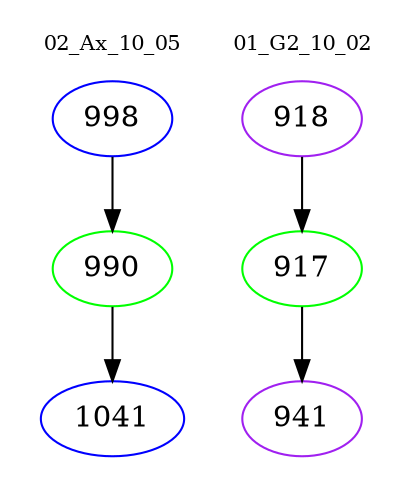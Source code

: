 digraph{
subgraph cluster_0 {
color = white
label = "02_Ax_10_05";
fontsize=10;
T0_998 [label="998", color="blue"]
T0_998 -> T0_990 [color="black"]
T0_990 [label="990", color="green"]
T0_990 -> T0_1041 [color="black"]
T0_1041 [label="1041", color="blue"]
}
subgraph cluster_1 {
color = white
label = "01_G2_10_02";
fontsize=10;
T1_918 [label="918", color="purple"]
T1_918 -> T1_917 [color="black"]
T1_917 [label="917", color="green"]
T1_917 -> T1_941 [color="black"]
T1_941 [label="941", color="purple"]
}
}
